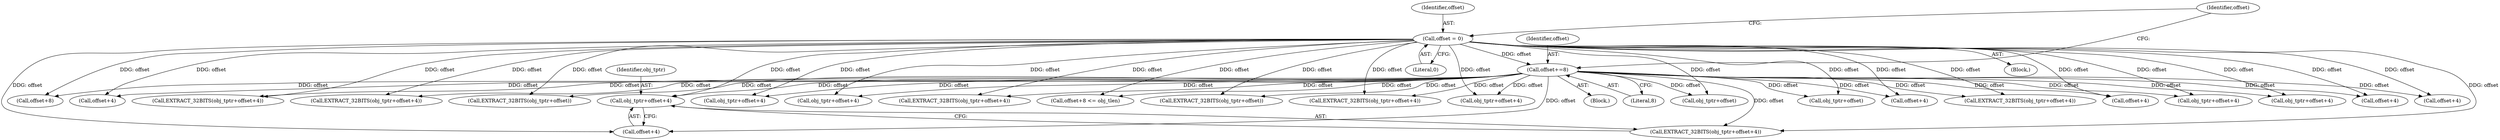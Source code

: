 digraph "0_tcpdump_d97e94223720684c6aa740ff219e0d19426c2220@pointer" {
"1001452" [label="(Call,obj_tptr+offset+4)"];
"1001466" [label="(Call,offset+=8)"];
"1001363" [label="(Call,offset = 0)"];
"1001434" [label="(Call,obj_tptr+offset+4)"];
"1001422" [label="(Call,obj_tptr+offset+4)"];
"1001451" [label="(Call,EXTRACT_32BITS(obj_tptr+offset+4))"];
"1001433" [label="(Call,EXTRACT_32BITS(obj_tptr+offset+4))"];
"1001467" [label="(Identifier,offset)"];
"1001379" [label="(Call,EXTRACT_32BITS(obj_tptr+offset))"];
"1001368" [label="(Call,offset+8)"];
"1001408" [label="(Call,offset+4)"];
"1001421" [label="(Call,EXTRACT_32BITS(obj_tptr+offset+4))"];
"1001395" [label="(Call,EXTRACT_32BITS(obj_tptr+offset+4))"];
"1001383" [label="(Call,EXTRACT_32BITS(obj_tptr+offset))"];
"1001380" [label="(Call,obj_tptr+offset)"];
"1001424" [label="(Call,offset+4)"];
"1001466" [label="(Call,offset+=8)"];
"1001452" [label="(Call,obj_tptr+offset+4)"];
"1001460" [label="(Call,obj_tptr+offset+4)"];
"1001365" [label="(Literal,0)"];
"1001436" [label="(Call,offset+4)"];
"1001372" [label="(Block,)"];
"1001398" [label="(Call,offset+4)"];
"1001367" [label="(Call,offset+8 <= obj_tlen)"];
"1001453" [label="(Identifier,obj_tptr)"];
"1001459" [label="(Call,EXTRACT_32BITS(obj_tptr+offset+4))"];
"1001468" [label="(Literal,8)"];
"1001364" [label="(Identifier,offset)"];
"1001396" [label="(Call,obj_tptr+offset+4)"];
"1001384" [label="(Call,obj_tptr+offset)"];
"1001369" [label="(Identifier,offset)"];
"1001462" [label="(Call,offset+4)"];
"1001143" [label="(Block,)"];
"1001405" [label="(Call,EXTRACT_32BITS(obj_tptr+offset+4))"];
"1001406" [label="(Call,obj_tptr+offset+4)"];
"1001454" [label="(Call,offset+4)"];
"1001363" [label="(Call,offset = 0)"];
"1001452" -> "1001451"  [label="AST: "];
"1001452" -> "1001454"  [label="CFG: "];
"1001453" -> "1001452"  [label="AST: "];
"1001454" -> "1001452"  [label="AST: "];
"1001451" -> "1001452"  [label="CFG: "];
"1001466" -> "1001452"  [label="DDG: offset"];
"1001363" -> "1001452"  [label="DDG: offset"];
"1001466" -> "1001372"  [label="AST: "];
"1001466" -> "1001468"  [label="CFG: "];
"1001467" -> "1001466"  [label="AST: "];
"1001468" -> "1001466"  [label="AST: "];
"1001369" -> "1001466"  [label="CFG: "];
"1001466" -> "1001367"  [label="DDG: offset"];
"1001466" -> "1001368"  [label="DDG: offset"];
"1001466" -> "1001379"  [label="DDG: offset"];
"1001466" -> "1001380"  [label="DDG: offset"];
"1001466" -> "1001383"  [label="DDG: offset"];
"1001466" -> "1001384"  [label="DDG: offset"];
"1001466" -> "1001395"  [label="DDG: offset"];
"1001466" -> "1001396"  [label="DDG: offset"];
"1001466" -> "1001398"  [label="DDG: offset"];
"1001466" -> "1001405"  [label="DDG: offset"];
"1001466" -> "1001406"  [label="DDG: offset"];
"1001466" -> "1001408"  [label="DDG: offset"];
"1001466" -> "1001421"  [label="DDG: offset"];
"1001466" -> "1001422"  [label="DDG: offset"];
"1001466" -> "1001424"  [label="DDG: offset"];
"1001466" -> "1001433"  [label="DDG: offset"];
"1001466" -> "1001434"  [label="DDG: offset"];
"1001466" -> "1001436"  [label="DDG: offset"];
"1001466" -> "1001451"  [label="DDG: offset"];
"1001466" -> "1001454"  [label="DDG: offset"];
"1001466" -> "1001459"  [label="DDG: offset"];
"1001466" -> "1001460"  [label="DDG: offset"];
"1001466" -> "1001462"  [label="DDG: offset"];
"1001363" -> "1001466"  [label="DDG: offset"];
"1001363" -> "1001143"  [label="AST: "];
"1001363" -> "1001365"  [label="CFG: "];
"1001364" -> "1001363"  [label="AST: "];
"1001365" -> "1001363"  [label="AST: "];
"1001369" -> "1001363"  [label="CFG: "];
"1001363" -> "1001367"  [label="DDG: offset"];
"1001363" -> "1001368"  [label="DDG: offset"];
"1001363" -> "1001379"  [label="DDG: offset"];
"1001363" -> "1001380"  [label="DDG: offset"];
"1001363" -> "1001383"  [label="DDG: offset"];
"1001363" -> "1001384"  [label="DDG: offset"];
"1001363" -> "1001395"  [label="DDG: offset"];
"1001363" -> "1001396"  [label="DDG: offset"];
"1001363" -> "1001398"  [label="DDG: offset"];
"1001363" -> "1001405"  [label="DDG: offset"];
"1001363" -> "1001406"  [label="DDG: offset"];
"1001363" -> "1001408"  [label="DDG: offset"];
"1001363" -> "1001421"  [label="DDG: offset"];
"1001363" -> "1001422"  [label="DDG: offset"];
"1001363" -> "1001424"  [label="DDG: offset"];
"1001363" -> "1001433"  [label="DDG: offset"];
"1001363" -> "1001434"  [label="DDG: offset"];
"1001363" -> "1001436"  [label="DDG: offset"];
"1001363" -> "1001451"  [label="DDG: offset"];
"1001363" -> "1001454"  [label="DDG: offset"];
"1001363" -> "1001459"  [label="DDG: offset"];
"1001363" -> "1001460"  [label="DDG: offset"];
"1001363" -> "1001462"  [label="DDG: offset"];
}
